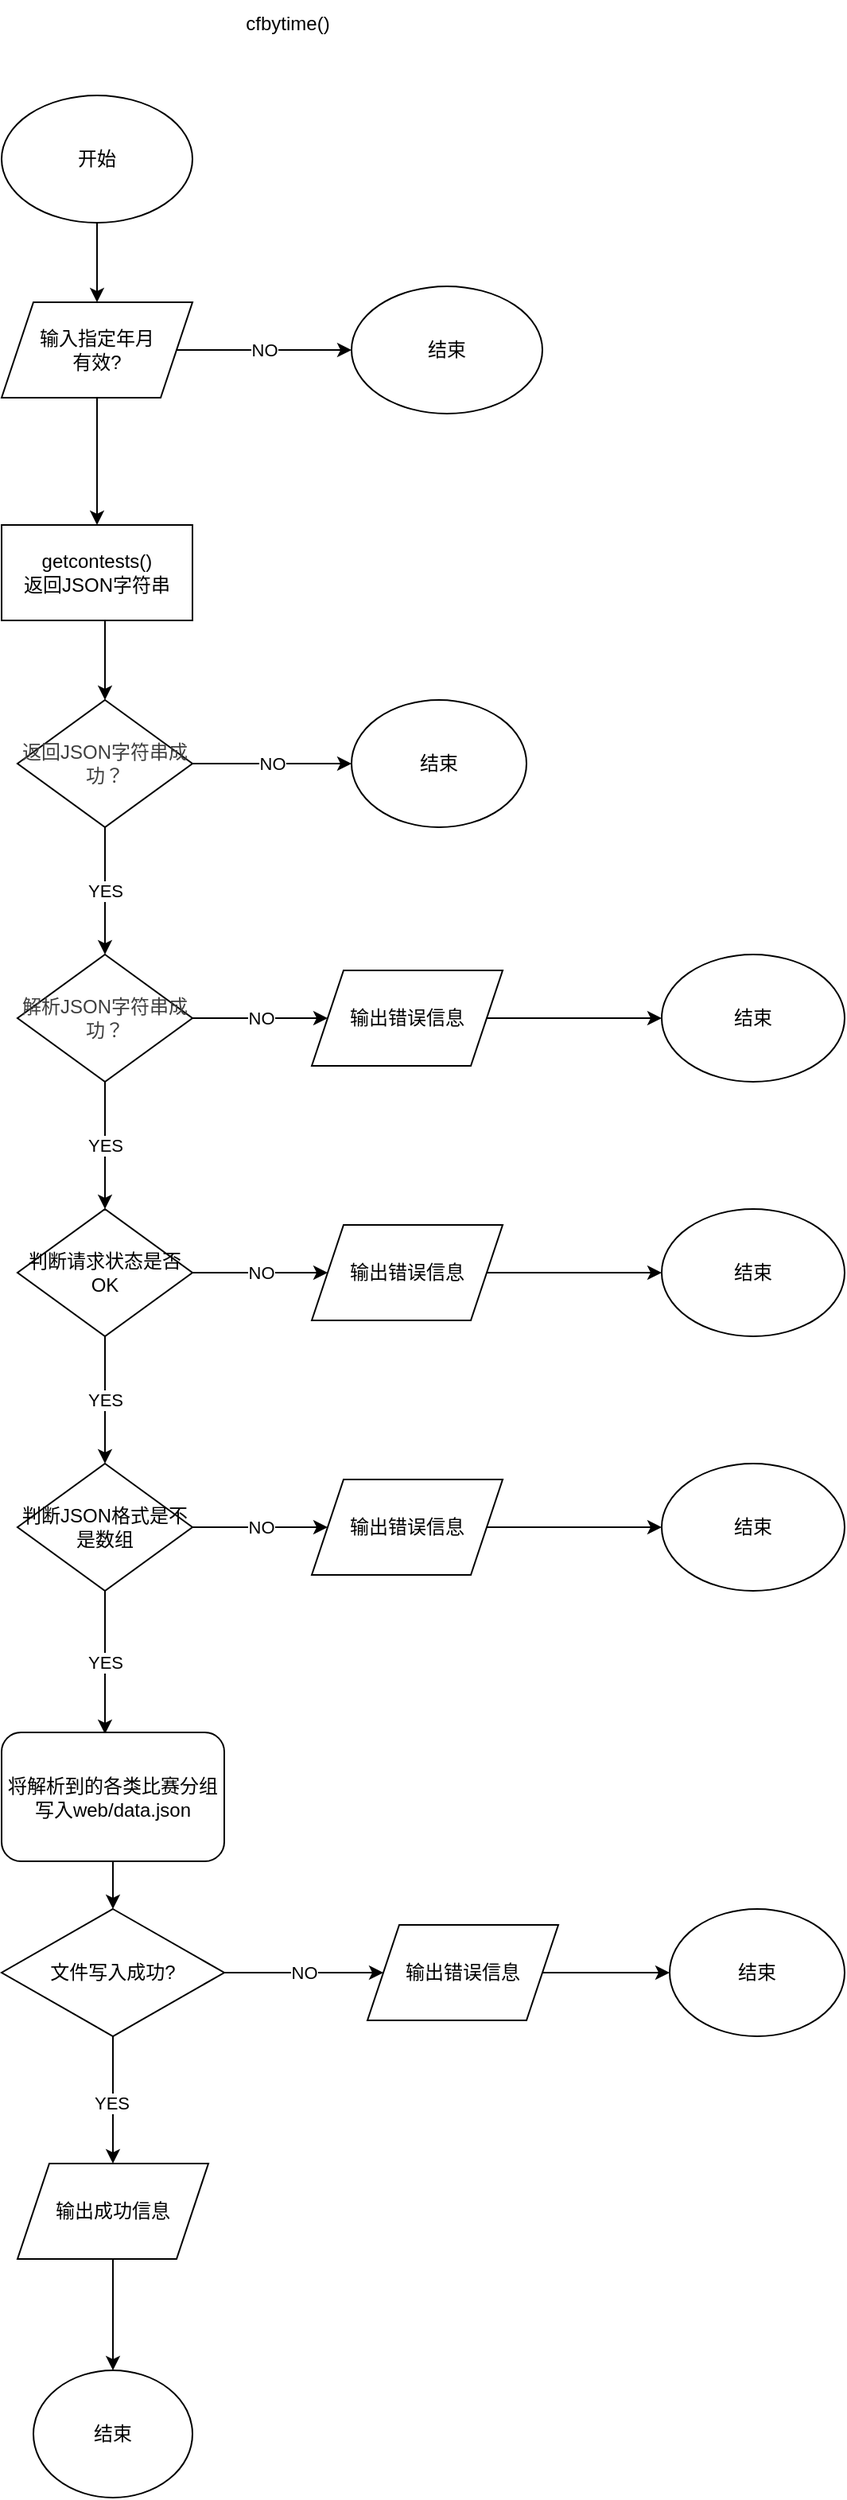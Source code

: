 <mxfile>
    <diagram id="arSdahTR-x_oXWMlqxw-" name="第 1 页">
        <mxGraphModel dx="500" dy="766" grid="1" gridSize="10" guides="1" tooltips="1" connect="1" arrows="1" fold="1" page="1" pageScale="1" pageWidth="827" pageHeight="1169" math="0" shadow="0">
            <root>
                <mxCell id="0"/>
                <mxCell id="1" parent="0"/>
                <mxCell id="5" value="" style="edgeStyle=none;html=1;" edge="1" parent="1" source="2" target="4">
                    <mxGeometry relative="1" as="geometry"/>
                </mxCell>
                <mxCell id="2" value="开始" style="ellipse;whiteSpace=wrap;html=1;" vertex="1" parent="1">
                    <mxGeometry x="30" y="80" width="120" height="80" as="geometry"/>
                </mxCell>
                <mxCell id="3" value="cfbytime()" style="text;html=1;align=center;verticalAlign=middle;whiteSpace=wrap;rounded=0;" vertex="1" parent="1">
                    <mxGeometry x="180" y="20" width="60" height="30" as="geometry"/>
                </mxCell>
                <mxCell id="7" value="NO" style="edgeStyle=none;html=1;" edge="1" parent="1" source="4" target="6">
                    <mxGeometry relative="1" as="geometry"/>
                </mxCell>
                <mxCell id="9" value="" style="edgeStyle=none;html=1;" edge="1" parent="1" source="4" target="8">
                    <mxGeometry relative="1" as="geometry"/>
                </mxCell>
                <mxCell id="4" value="输入指定年月&lt;br&gt;有效?" style="shape=parallelogram;perimeter=parallelogramPerimeter;whiteSpace=wrap;html=1;fixedSize=1;" vertex="1" parent="1">
                    <mxGeometry x="30" y="210" width="120" height="60" as="geometry"/>
                </mxCell>
                <mxCell id="6" value="结束" style="ellipse;whiteSpace=wrap;html=1;" vertex="1" parent="1">
                    <mxGeometry x="250" y="200" width="120" height="80" as="geometry"/>
                </mxCell>
                <mxCell id="8" value="getcontests()&lt;br&gt;返回JSON字符串" style="whiteSpace=wrap;html=1;" vertex="1" parent="1">
                    <mxGeometry x="30" y="350" width="120" height="60" as="geometry"/>
                </mxCell>
                <mxCell id="12" value="NO" style="edgeStyle=none;html=1;" edge="1" parent="1" target="13">
                    <mxGeometry relative="1" as="geometry">
                        <mxPoint x="150" y="500" as="sourcePoint"/>
                        <mxPoint as="offset"/>
                    </mxGeometry>
                </mxCell>
                <mxCell id="13" value="结束" style="ellipse;whiteSpace=wrap;html=1;" vertex="1" parent="1">
                    <mxGeometry x="250" y="460" width="110" height="80" as="geometry"/>
                </mxCell>
                <mxCell id="14" value="YES" style="edgeStyle=none;html=1;" edge="1" parent="1" source="15" target="19">
                    <mxGeometry relative="1" as="geometry"/>
                </mxCell>
                <mxCell id="15" value="&lt;span style=&quot;color: rgb(63, 63, 63);&quot;&gt;返回JSON字符串成功？&lt;/span&gt;" style="rhombus;whiteSpace=wrap;html=1;" vertex="1" parent="1">
                    <mxGeometry x="40" y="460" width="110" height="80" as="geometry"/>
                </mxCell>
                <mxCell id="16" value="" style="edgeStyle=none;html=1;" edge="1" parent="1" target="15">
                    <mxGeometry relative="1" as="geometry">
                        <mxPoint x="95" y="410" as="sourcePoint"/>
                    </mxGeometry>
                </mxCell>
                <mxCell id="17" value="NO" style="edgeStyle=none;html=1;" edge="1" parent="1" source="19" target="21">
                    <mxGeometry relative="1" as="geometry"/>
                </mxCell>
                <mxCell id="18" value="YES" style="edgeStyle=none;html=1;" edge="1" parent="1" source="19" target="24">
                    <mxGeometry relative="1" as="geometry"/>
                </mxCell>
                <mxCell id="19" value="&lt;span style=&quot;color: rgb(63, 63, 63);&quot;&gt;解析JSON字符串成功？&lt;/span&gt;" style="rhombus;whiteSpace=wrap;html=1;" vertex="1" parent="1">
                    <mxGeometry x="40" y="620" width="110" height="80" as="geometry"/>
                </mxCell>
                <mxCell id="20" value="" style="edgeStyle=none;html=1;" edge="1" parent="1" source="21" target="22">
                    <mxGeometry relative="1" as="geometry"/>
                </mxCell>
                <mxCell id="21" value="输出错误信息" style="shape=parallelogram;perimeter=parallelogramPerimeter;whiteSpace=wrap;html=1;fixedSize=1;" vertex="1" parent="1">
                    <mxGeometry x="225" y="630" width="120" height="60" as="geometry"/>
                </mxCell>
                <mxCell id="22" value="结束" style="ellipse;whiteSpace=wrap;html=1;" vertex="1" parent="1">
                    <mxGeometry x="445" y="620" width="115" height="80" as="geometry"/>
                </mxCell>
                <mxCell id="23" value="YES" style="edgeStyle=none;html=1;" edge="1" parent="1" source="24" target="30">
                    <mxGeometry relative="1" as="geometry"/>
                </mxCell>
                <mxCell id="24" value="判断请求状态是否OK" style="rhombus;whiteSpace=wrap;html=1;" vertex="1" parent="1">
                    <mxGeometry x="40" y="780" width="110" height="80" as="geometry"/>
                </mxCell>
                <mxCell id="25" value="NO" style="edgeStyle=none;html=1;" edge="1" parent="1" target="27">
                    <mxGeometry relative="1" as="geometry">
                        <mxPoint x="150" y="820" as="sourcePoint"/>
                    </mxGeometry>
                </mxCell>
                <mxCell id="26" value="" style="edgeStyle=none;html=1;" edge="1" parent="1" source="27" target="28">
                    <mxGeometry relative="1" as="geometry"/>
                </mxCell>
                <mxCell id="27" value="输出错误信息" style="shape=parallelogram;perimeter=parallelogramPerimeter;whiteSpace=wrap;html=1;fixedSize=1;" vertex="1" parent="1">
                    <mxGeometry x="225" y="790" width="120" height="60" as="geometry"/>
                </mxCell>
                <mxCell id="28" value="结束" style="ellipse;whiteSpace=wrap;html=1;" vertex="1" parent="1">
                    <mxGeometry x="445" y="780" width="115" height="80" as="geometry"/>
                </mxCell>
                <mxCell id="29" value="YES" style="edgeStyle=none;html=1;" edge="1" parent="1" source="30">
                    <mxGeometry relative="1" as="geometry">
                        <mxPoint x="95" y="1110" as="targetPoint"/>
                    </mxGeometry>
                </mxCell>
                <mxCell id="30" value="判断JSON格式是不是数组" style="rhombus;whiteSpace=wrap;html=1;" vertex="1" parent="1">
                    <mxGeometry x="40" y="940" width="110" height="80" as="geometry"/>
                </mxCell>
                <mxCell id="31" value="NO" style="edgeStyle=none;html=1;" edge="1" parent="1" target="33">
                    <mxGeometry relative="1" as="geometry">
                        <mxPoint x="150" y="980" as="sourcePoint"/>
                    </mxGeometry>
                </mxCell>
                <mxCell id="32" value="" style="edgeStyle=none;html=1;" edge="1" parent="1" source="33" target="34">
                    <mxGeometry relative="1" as="geometry"/>
                </mxCell>
                <mxCell id="33" value="输出错误信息" style="shape=parallelogram;perimeter=parallelogramPerimeter;whiteSpace=wrap;html=1;fixedSize=1;" vertex="1" parent="1">
                    <mxGeometry x="225" y="950" width="120" height="60" as="geometry"/>
                </mxCell>
                <mxCell id="34" value="结束" style="ellipse;whiteSpace=wrap;html=1;" vertex="1" parent="1">
                    <mxGeometry x="445" y="940" width="115" height="80" as="geometry"/>
                </mxCell>
                <mxCell id="37" value="" style="edgeStyle=none;html=1;" edge="1" parent="1" source="35" target="36">
                    <mxGeometry relative="1" as="geometry"/>
                </mxCell>
                <mxCell id="35" value="将解析到的各类比赛分组写入web/data.json" style="rounded=1;whiteSpace=wrap;html=1;" vertex="1" parent="1">
                    <mxGeometry x="30" y="1109" width="140" height="81" as="geometry"/>
                </mxCell>
                <mxCell id="39" value="NO" style="edgeStyle=none;html=1;" edge="1" parent="1" source="36" target="38">
                    <mxGeometry relative="1" as="geometry"/>
                </mxCell>
                <mxCell id="43" value="" style="edgeStyle=none;html=1;" edge="1" parent="1" source="36">
                    <mxGeometry relative="1" as="geometry">
                        <mxPoint x="100" y="1380" as="targetPoint"/>
                    </mxGeometry>
                </mxCell>
                <mxCell id="47" value="YES" style="edgeLabel;html=1;align=center;verticalAlign=middle;resizable=0;points=[];" vertex="1" connectable="0" parent="43">
                    <mxGeometry x="0.042" y="-1" relative="1" as="geometry">
                        <mxPoint as="offset"/>
                    </mxGeometry>
                </mxCell>
                <mxCell id="36" value="文件写入成功?" style="rhombus;whiteSpace=wrap;html=1;" vertex="1" parent="1">
                    <mxGeometry x="30" y="1220" width="140" height="80" as="geometry"/>
                </mxCell>
                <mxCell id="41" value="" style="edgeStyle=none;html=1;" edge="1" parent="1" source="38" target="40">
                    <mxGeometry relative="1" as="geometry"/>
                </mxCell>
                <mxCell id="38" value="输出错误信息" style="shape=parallelogram;perimeter=parallelogramPerimeter;whiteSpace=wrap;html=1;fixedSize=1;" vertex="1" parent="1">
                    <mxGeometry x="260" y="1230" width="120" height="60" as="geometry"/>
                </mxCell>
                <mxCell id="40" value="结束" style="ellipse;whiteSpace=wrap;html=1;" vertex="1" parent="1">
                    <mxGeometry x="450" y="1220" width="110" height="80" as="geometry"/>
                </mxCell>
                <mxCell id="46" value="" style="edgeStyle=none;html=1;" edge="1" parent="1" source="44" target="45">
                    <mxGeometry relative="1" as="geometry"/>
                </mxCell>
                <mxCell id="44" value="输出成功信息" style="shape=parallelogram;perimeter=parallelogramPerimeter;whiteSpace=wrap;html=1;fixedSize=1;" vertex="1" parent="1">
                    <mxGeometry x="40" y="1380" width="120" height="60" as="geometry"/>
                </mxCell>
                <mxCell id="45" value="结束" style="ellipse;whiteSpace=wrap;html=1;" vertex="1" parent="1">
                    <mxGeometry x="50" y="1510" width="100" height="80" as="geometry"/>
                </mxCell>
            </root>
        </mxGraphModel>
    </diagram>
</mxfile>